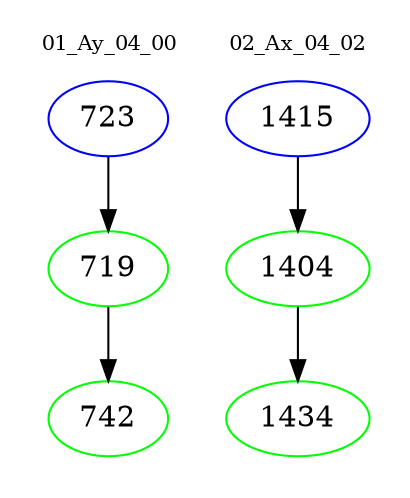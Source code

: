 digraph{
subgraph cluster_0 {
color = white
label = "01_Ay_04_00";
fontsize=10;
T0_723 [label="723", color="blue"]
T0_723 -> T0_719 [color="black"]
T0_719 [label="719", color="green"]
T0_719 -> T0_742 [color="black"]
T0_742 [label="742", color="green"]
}
subgraph cluster_1 {
color = white
label = "02_Ax_04_02";
fontsize=10;
T1_1415 [label="1415", color="blue"]
T1_1415 -> T1_1404 [color="black"]
T1_1404 [label="1404", color="green"]
T1_1404 -> T1_1434 [color="black"]
T1_1434 [label="1434", color="green"]
}
}
